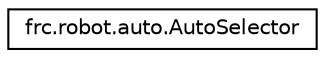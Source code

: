 digraph "Graphical Class Hierarchy"
{
 // LATEX_PDF_SIZE
  edge [fontname="Helvetica",fontsize="10",labelfontname="Helvetica",labelfontsize="10"];
  node [fontname="Helvetica",fontsize="10",shape=record];
  rankdir="LR";
  Node0 [label="frc.robot.auto.AutoSelector",height=0.2,width=0.4,color="black", fillcolor="white", style="filled",URL="$classfrc_1_1robot_1_1auto_1_1_auto_selector.html",tooltip=" "];
}

